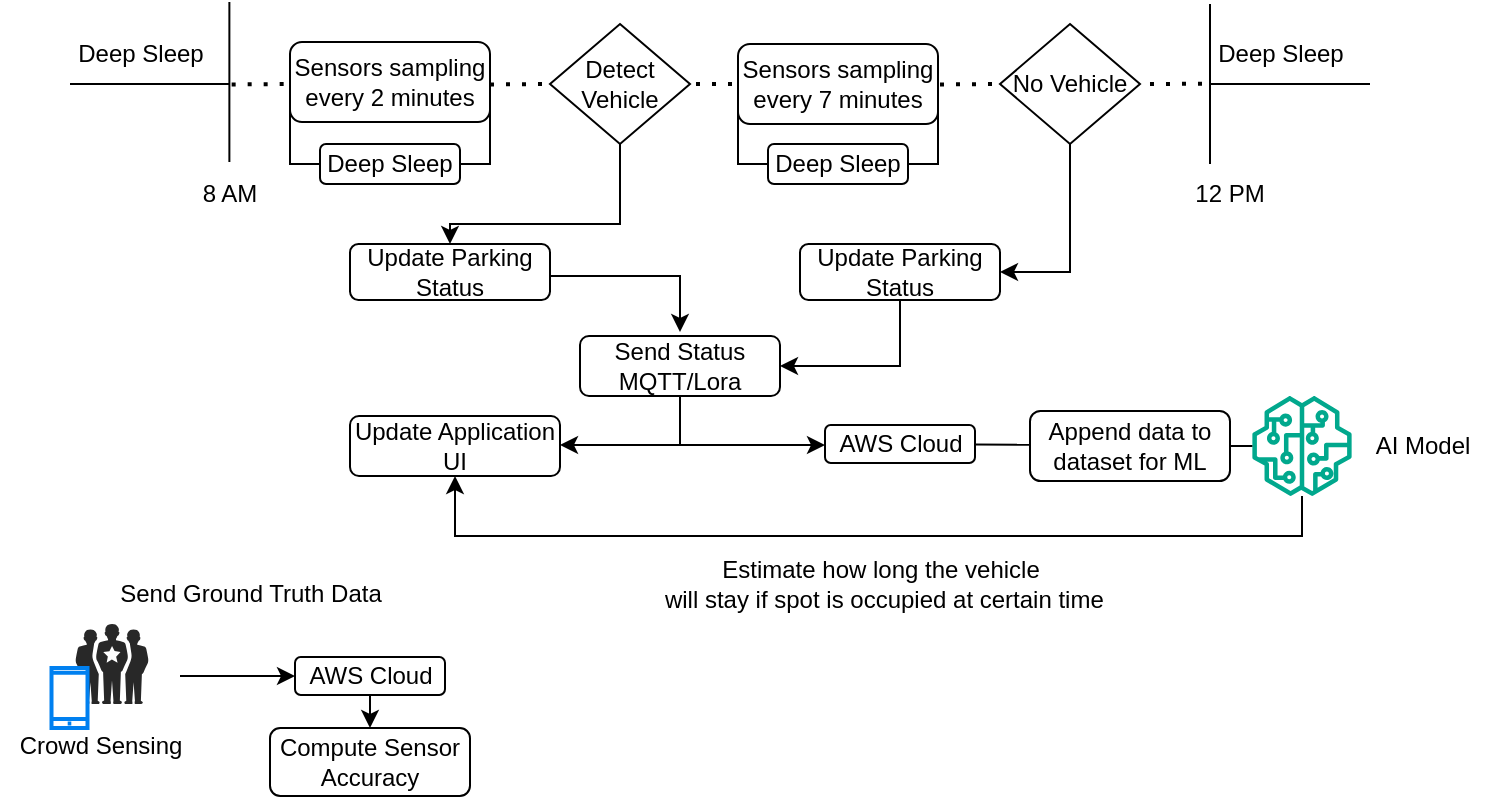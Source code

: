 <mxfile version="27.0.9">
  <diagram name="Page-1" id="e-z9nLv3pO0rpAB532YU">
    <mxGraphModel dx="1439" dy="806" grid="1" gridSize="10" guides="1" tooltips="1" connect="1" arrows="1" fold="1" page="1" pageScale="1" pageWidth="827" pageHeight="583" math="0" shadow="0">
      <root>
        <mxCell id="0" />
        <mxCell id="1" parent="0" />
        <mxCell id="AnqzvPy46hdwWQv9rYoD-1" value="" style="endArrow=none;html=1;rounded=0;" parent="1" edge="1">
          <mxGeometry width="50" height="50" relative="1" as="geometry">
            <mxPoint x="63" y="134" as="sourcePoint" />
            <mxPoint x="143" y="134" as="targetPoint" />
          </mxGeometry>
        </mxCell>
        <mxCell id="AnqzvPy46hdwWQv9rYoD-2" value="Deep Sleep" style="text;html=1;align=center;verticalAlign=middle;resizable=0;points=[];autosize=1;strokeColor=none;fillColor=none;" parent="1" vertex="1">
          <mxGeometry x="53" y="104" width="90" height="30" as="geometry" />
        </mxCell>
        <mxCell id="AnqzvPy46hdwWQv9rYoD-5" value="8 AM" style="text;html=1;align=center;verticalAlign=middle;whiteSpace=wrap;rounded=0;" parent="1" vertex="1">
          <mxGeometry x="113" y="174" width="60" height="30" as="geometry" />
        </mxCell>
        <mxCell id="AnqzvPy46hdwWQv9rYoD-6" value="Sensors sampling every 2 minutes" style="rounded=1;whiteSpace=wrap;html=1;" parent="1" vertex="1">
          <mxGeometry x="173" y="113" width="100" height="40" as="geometry" />
        </mxCell>
        <mxCell id="AnqzvPy46hdwWQv9rYoD-7" value="" style="endArrow=none;dashed=1;html=1;dashPattern=1 3;strokeWidth=2;rounded=0;exitX=0.987;exitY=0.974;exitDx=0;exitDy=0;exitPerimeter=0;entryX=0;entryY=0.5;entryDx=0;entryDy=0;" parent="1" edge="1">
          <mxGeometry width="50" height="50" relative="1" as="geometry">
            <mxPoint x="143.83" y="134.22" as="sourcePoint" />
            <mxPoint x="175" y="134" as="targetPoint" />
          </mxGeometry>
        </mxCell>
        <mxCell id="AnqzvPy46hdwWQv9rYoD-8" value="Detect &lt;br&gt;Vehicle" style="rhombus;whiteSpace=wrap;html=1;" parent="1" vertex="1">
          <mxGeometry x="303" y="104" width="70" height="60" as="geometry" />
        </mxCell>
        <mxCell id="AnqzvPy46hdwWQv9rYoD-9" value="" style="endArrow=none;dashed=1;html=1;dashPattern=1 3;strokeWidth=2;rounded=0;exitX=0.987;exitY=0.974;exitDx=0;exitDy=0;exitPerimeter=0;entryX=0;entryY=0.5;entryDx=0;entryDy=0;" parent="1" edge="1">
          <mxGeometry width="50" height="50" relative="1" as="geometry">
            <mxPoint x="273" y="134.22" as="sourcePoint" />
            <mxPoint x="304.17" y="134" as="targetPoint" />
          </mxGeometry>
        </mxCell>
        <mxCell id="AnqzvPy46hdwWQv9rYoD-10" value="Sensors sampling every 7 minutes" style="rounded=1;whiteSpace=wrap;html=1;" parent="1" vertex="1">
          <mxGeometry x="397" y="114" width="100" height="40" as="geometry" />
        </mxCell>
        <mxCell id="AnqzvPy46hdwWQv9rYoD-11" value="" style="endArrow=none;dashed=1;html=1;dashPattern=1 3;strokeWidth=2;rounded=0;entryX=0;entryY=0.5;entryDx=0;entryDy=0;" parent="1" edge="1">
          <mxGeometry width="50" height="50" relative="1" as="geometry">
            <mxPoint x="376" y="134" as="sourcePoint" />
            <mxPoint x="400.0" y="134" as="targetPoint" />
          </mxGeometry>
        </mxCell>
        <mxCell id="AnqzvPy46hdwWQv9rYoD-14" value="Deep Sleep" style="rounded=1;whiteSpace=wrap;html=1;" parent="1" vertex="1">
          <mxGeometry x="188" y="164" width="70" height="20" as="geometry" />
        </mxCell>
        <mxCell id="AnqzvPy46hdwWQv9rYoD-18" value="" style="endArrow=none;html=1;rounded=0;exitX=0;exitY=0.5;exitDx=0;exitDy=0;entryX=0;entryY=0.5;entryDx=0;entryDy=0;" parent="1" source="AnqzvPy46hdwWQv9rYoD-6" target="AnqzvPy46hdwWQv9rYoD-14" edge="1">
          <mxGeometry width="50" height="50" relative="1" as="geometry">
            <mxPoint x="373" y="154" as="sourcePoint" />
            <mxPoint x="423" y="104" as="targetPoint" />
            <Array as="points">
              <mxPoint x="173" y="174" />
            </Array>
          </mxGeometry>
        </mxCell>
        <mxCell id="AnqzvPy46hdwWQv9rYoD-19" value="" style="endArrow=none;html=1;rounded=0;exitX=1;exitY=0.5;exitDx=0;exitDy=0;entryX=1;entryY=0.5;entryDx=0;entryDy=0;" parent="1" source="AnqzvPy46hdwWQv9rYoD-14" target="AnqzvPy46hdwWQv9rYoD-6" edge="1">
          <mxGeometry width="50" height="50" relative="1" as="geometry">
            <mxPoint x="288" y="185" as="sourcePoint" />
            <mxPoint x="303" y="226" as="targetPoint" />
            <Array as="points">
              <mxPoint x="273" y="174" />
            </Array>
          </mxGeometry>
        </mxCell>
        <mxCell id="AnqzvPy46hdwWQv9rYoD-20" value="Deep Sleep" style="rounded=1;whiteSpace=wrap;html=1;" parent="1" vertex="1">
          <mxGeometry x="412" y="164" width="70" height="20" as="geometry" />
        </mxCell>
        <mxCell id="AnqzvPy46hdwWQv9rYoD-21" value="" style="endArrow=none;html=1;rounded=0;exitX=0;exitY=0.5;exitDx=0;exitDy=0;entryX=0;entryY=0.5;entryDx=0;entryDy=0;" parent="1" target="AnqzvPy46hdwWQv9rYoD-20" edge="1">
          <mxGeometry width="50" height="50" relative="1" as="geometry">
            <mxPoint x="397" y="133" as="sourcePoint" />
            <mxPoint x="647" y="104" as="targetPoint" />
            <Array as="points">
              <mxPoint x="397" y="174" />
            </Array>
          </mxGeometry>
        </mxCell>
        <mxCell id="AnqzvPy46hdwWQv9rYoD-22" value="" style="endArrow=none;html=1;rounded=0;exitX=1;exitY=0.5;exitDx=0;exitDy=0;entryX=1;entryY=0.5;entryDx=0;entryDy=0;" parent="1" source="AnqzvPy46hdwWQv9rYoD-20" edge="1">
          <mxGeometry width="50" height="50" relative="1" as="geometry">
            <mxPoint x="512" y="185" as="sourcePoint" />
            <mxPoint x="497" y="133" as="targetPoint" />
            <Array as="points">
              <mxPoint x="497" y="174" />
            </Array>
          </mxGeometry>
        </mxCell>
        <mxCell id="AnqzvPy46hdwWQv9rYoD-27" style="edgeStyle=orthogonalEdgeStyle;rounded=0;orthogonalLoop=1;jettySize=auto;html=1;exitX=1;exitY=0.5;exitDx=0;exitDy=0;entryX=0.5;entryY=0;entryDx=0;entryDy=0;" parent="1" edge="1">
          <mxGeometry relative="1" as="geometry">
            <mxPoint x="303" y="229.0" as="sourcePoint" />
            <mxPoint x="368" y="258" as="targetPoint" />
            <Array as="points">
              <mxPoint x="303" y="230" />
              <mxPoint x="368" y="230" />
            </Array>
          </mxGeometry>
        </mxCell>
        <mxCell id="AnqzvPy46hdwWQv9rYoD-23" value="Update Parking Status" style="rounded=1;whiteSpace=wrap;html=1;" parent="1" vertex="1">
          <mxGeometry x="203" y="214" width="100" height="28" as="geometry" />
        </mxCell>
        <mxCell id="AnqzvPy46hdwWQv9rYoD-25" value="" style="endArrow=classic;html=1;rounded=0;exitX=0.5;exitY=1;exitDx=0;exitDy=0;entryX=0.5;entryY=0;entryDx=0;entryDy=0;" parent="1" source="AnqzvPy46hdwWQv9rYoD-8" target="AnqzvPy46hdwWQv9rYoD-23" edge="1">
          <mxGeometry width="50" height="50" relative="1" as="geometry">
            <mxPoint x="373" y="154" as="sourcePoint" />
            <mxPoint x="423" y="104" as="targetPoint" />
            <Array as="points">
              <mxPoint x="338" y="204" />
              <mxPoint x="253" y="204" />
            </Array>
          </mxGeometry>
        </mxCell>
        <mxCell id="AnqzvPy46hdwWQv9rYoD-31" style="edgeStyle=orthogonalEdgeStyle;rounded=0;orthogonalLoop=1;jettySize=auto;html=1;exitX=0.5;exitY=1;exitDx=0;exitDy=0;entryX=1;entryY=0.5;entryDx=0;entryDy=0;" parent="1" target="AnqzvPy46hdwWQv9rYoD-30" edge="1">
          <mxGeometry relative="1" as="geometry">
            <mxPoint x="368" y="286" as="sourcePoint" />
            <mxPoint x="308" y="312" as="targetPoint" />
            <Array as="points">
              <mxPoint x="368" y="314.5" />
              <mxPoint x="308" y="314.5" />
            </Array>
          </mxGeometry>
        </mxCell>
        <mxCell id="AnqzvPy46hdwWQv9rYoD-33" style="edgeStyle=orthogonalEdgeStyle;rounded=0;orthogonalLoop=1;jettySize=auto;html=1;exitX=0.5;exitY=1;exitDx=0;exitDy=0;entryX=0;entryY=0.5;entryDx=0;entryDy=0;" parent="1" target="AnqzvPy46hdwWQv9rYoD-56" edge="1">
          <mxGeometry relative="1" as="geometry">
            <mxPoint x="368" y="291" as="sourcePoint" />
            <mxPoint x="440.5" y="315" as="targetPoint" />
            <Array as="points">
              <mxPoint x="368" y="314.5" />
              <mxPoint x="441" y="314.5" />
            </Array>
          </mxGeometry>
        </mxCell>
        <mxCell id="AnqzvPy46hdwWQv9rYoD-26" value="Send Status MQTT/Lora" style="rounded=1;whiteSpace=wrap;html=1;" parent="1" vertex="1">
          <mxGeometry x="318" y="260" width="100" height="30" as="geometry" />
        </mxCell>
        <mxCell id="AnqzvPy46hdwWQv9rYoD-30" value="Update Application UI" style="rounded=1;whiteSpace=wrap;html=1;" parent="1" vertex="1">
          <mxGeometry x="203" y="300" width="105" height="30" as="geometry" />
        </mxCell>
        <mxCell id="AnqzvPy46hdwWQv9rYoD-32" value="Append data to dataset for ML" style="rounded=1;whiteSpace=wrap;html=1;" parent="1" vertex="1">
          <mxGeometry x="543" y="297.5" width="100" height="35" as="geometry" />
        </mxCell>
        <mxCell id="AnqzvPy46hdwWQv9rYoD-34" value="" style="endArrow=none;html=1;rounded=0;" parent="1" edge="1">
          <mxGeometry width="50" height="50" relative="1" as="geometry">
            <mxPoint x="633" y="134" as="sourcePoint" />
            <mxPoint x="713" y="134" as="targetPoint" />
          </mxGeometry>
        </mxCell>
        <mxCell id="AnqzvPy46hdwWQv9rYoD-35" value="Deep Sleep" style="text;html=1;align=center;verticalAlign=middle;resizable=0;points=[];autosize=1;strokeColor=none;fillColor=none;" parent="1" vertex="1">
          <mxGeometry x="623" y="104" width="90" height="30" as="geometry" />
        </mxCell>
        <mxCell id="AnqzvPy46hdwWQv9rYoD-38" value="" style="endArrow=none;html=1;rounded=0;" parent="1" edge="1">
          <mxGeometry width="50" height="50" relative="1" as="geometry">
            <mxPoint x="633" y="174" as="sourcePoint" />
            <mxPoint x="633" y="94" as="targetPoint" />
          </mxGeometry>
        </mxCell>
        <mxCell id="AnqzvPy46hdwWQv9rYoD-40" value="" style="endArrow=none;dashed=1;html=1;dashPattern=1 3;strokeWidth=2;rounded=0;exitX=0.987;exitY=0.974;exitDx=0;exitDy=0;exitPerimeter=0;entryX=0;entryY=0.5;entryDx=0;entryDy=0;" parent="1" edge="1">
          <mxGeometry width="50" height="50" relative="1" as="geometry">
            <mxPoint x="603" y="134.04" as="sourcePoint" />
            <mxPoint x="634.17" y="133.82" as="targetPoint" />
          </mxGeometry>
        </mxCell>
        <mxCell id="AnqzvPy46hdwWQv9rYoD-41" value="12 PM" style="text;html=1;align=center;verticalAlign=middle;whiteSpace=wrap;rounded=0;" parent="1" vertex="1">
          <mxGeometry x="613" y="174" width="60" height="30" as="geometry" />
        </mxCell>
        <mxCell id="AnqzvPy46hdwWQv9rYoD-42" value="No Vehicle" style="rhombus;whiteSpace=wrap;html=1;" parent="1" vertex="1">
          <mxGeometry x="528" y="104" width="70" height="60" as="geometry" />
        </mxCell>
        <mxCell id="AnqzvPy46hdwWQv9rYoD-43" value="" style="endArrow=none;dashed=1;html=1;dashPattern=1 3;strokeWidth=2;rounded=0;exitX=0.987;exitY=0.974;exitDx=0;exitDy=0;exitPerimeter=0;entryX=0;entryY=0.5;entryDx=0;entryDy=0;" parent="1" edge="1">
          <mxGeometry width="50" height="50" relative="1" as="geometry">
            <mxPoint x="498" y="134.22" as="sourcePoint" />
            <mxPoint x="529.17" y="134" as="targetPoint" />
          </mxGeometry>
        </mxCell>
        <mxCell id="AnqzvPy46hdwWQv9rYoD-44" value="Update Parking Status" style="rounded=1;whiteSpace=wrap;html=1;" parent="1" vertex="1">
          <mxGeometry x="428" y="214" width="100" height="28" as="geometry" />
        </mxCell>
        <mxCell id="AnqzvPy46hdwWQv9rYoD-45" value="" style="endArrow=classic;html=1;rounded=0;exitX=0.5;exitY=1;exitDx=0;exitDy=0;entryX=1;entryY=0.5;entryDx=0;entryDy=0;" parent="1" source="AnqzvPy46hdwWQv9rYoD-42" target="AnqzvPy46hdwWQv9rYoD-44" edge="1">
          <mxGeometry width="50" height="50" relative="1" as="geometry">
            <mxPoint x="598" y="154" as="sourcePoint" />
            <mxPoint x="648" y="104" as="targetPoint" />
            <Array as="points">
              <mxPoint x="563" y="228" />
            </Array>
          </mxGeometry>
        </mxCell>
        <mxCell id="AnqzvPy46hdwWQv9rYoD-46" style="edgeStyle=orthogonalEdgeStyle;rounded=0;orthogonalLoop=1;jettySize=auto;html=1;exitX=0.5;exitY=1;exitDx=0;exitDy=0;entryX=1;entryY=0.5;entryDx=0;entryDy=0;" parent="1" source="AnqzvPy46hdwWQv9rYoD-44" target="AnqzvPy46hdwWQv9rYoD-26" edge="1">
          <mxGeometry relative="1" as="geometry">
            <mxPoint x="512" y="271" as="sourcePoint" />
            <mxPoint x="577" y="300.0" as="targetPoint" />
            <Array as="points">
              <mxPoint x="478" y="275" />
            </Array>
          </mxGeometry>
        </mxCell>
        <mxCell id="AnqzvPy46hdwWQv9rYoD-47" value="" style="endArrow=none;html=1;rounded=0;" parent="1" edge="1">
          <mxGeometry width="50" height="50" relative="1" as="geometry">
            <mxPoint x="142.69" y="173" as="sourcePoint" />
            <mxPoint x="142.69" y="93" as="targetPoint" />
          </mxGeometry>
        </mxCell>
        <mxCell id="AnqzvPy46hdwWQv9rYoD-53" style="edgeStyle=orthogonalEdgeStyle;rounded=0;orthogonalLoop=1;jettySize=auto;html=1;entryX=0.5;entryY=1;entryDx=0;entryDy=0;" parent="1" source="AnqzvPy46hdwWQv9rYoD-48" target="AnqzvPy46hdwWQv9rYoD-30" edge="1">
          <mxGeometry relative="1" as="geometry">
            <Array as="points">
              <mxPoint x="679" y="360" />
              <mxPoint x="255" y="360" />
            </Array>
          </mxGeometry>
        </mxCell>
        <mxCell id="AnqzvPy46hdwWQv9rYoD-48" value="" style="sketch=0;outlineConnect=0;fontColor=#232F3E;gradientColor=none;fillColor=#01A88D;strokeColor=none;dashed=0;verticalLabelPosition=bottom;verticalAlign=top;align=center;html=1;fontSize=12;fontStyle=0;aspect=fixed;pointerEvents=1;shape=mxgraph.aws4.sagemaker_model;" parent="1" vertex="1">
          <mxGeometry x="654" y="290" width="50" height="50" as="geometry" />
        </mxCell>
        <mxCell id="AnqzvPy46hdwWQv9rYoD-49" value="" style="endArrow=none;html=1;rounded=0;exitX=1;exitY=0.5;exitDx=0;exitDy=0;" parent="1" source="AnqzvPy46hdwWQv9rYoD-32" target="AnqzvPy46hdwWQv9rYoD-48" edge="1">
          <mxGeometry width="50" height="50" relative="1" as="geometry">
            <mxPoint x="524" y="240" as="sourcePoint" />
            <mxPoint x="574" y="190" as="targetPoint" />
          </mxGeometry>
        </mxCell>
        <mxCell id="AnqzvPy46hdwWQv9rYoD-50" value="AI Model" style="text;html=1;align=center;verticalAlign=middle;resizable=0;points=[];autosize=1;strokeColor=none;fillColor=none;" parent="1" vertex="1">
          <mxGeometry x="704" y="300" width="70" height="30" as="geometry" />
        </mxCell>
        <mxCell id="AnqzvPy46hdwWQv9rYoD-54" value="Estimate how long the vehicle&lt;br&gt;&amp;nbsp;will stay if spot is occupied at certain time" style="text;html=1;align=center;verticalAlign=middle;resizable=0;points=[];autosize=1;strokeColor=none;fillColor=none;flipH=0;flipV=1;" parent="1" vertex="1">
          <mxGeometry x="343" y="364" width="250" height="40" as="geometry" />
        </mxCell>
        <mxCell id="AnqzvPy46hdwWQv9rYoD-56" value="AWS Cloud" style="rounded=1;whiteSpace=wrap;html=1;" parent="1" vertex="1">
          <mxGeometry x="440.5" y="304.5" width="75" height="19" as="geometry" />
        </mxCell>
        <mxCell id="AnqzvPy46hdwWQv9rYoD-58" value="" style="endArrow=none;html=1;rounded=0;exitX=1.001;exitY=0.516;exitDx=0;exitDy=0;entryX=0.004;entryY=0.482;entryDx=0;entryDy=0;entryPerimeter=0;exitPerimeter=0;" parent="1" source="AnqzvPy46hdwWQv9rYoD-56" target="AnqzvPy46hdwWQv9rYoD-32" edge="1">
          <mxGeometry width="50" height="50" relative="1" as="geometry">
            <mxPoint x="453" y="334" as="sourcePoint" />
            <mxPoint x="503" y="284" as="targetPoint" />
            <Array as="points" />
          </mxGeometry>
        </mxCell>
        <mxCell id="AnqzvPy46hdwWQv9rYoD-68" value="Send Ground Truth Data" style="text;html=1;align=center;verticalAlign=middle;resizable=0;points=[];autosize=1;strokeColor=none;fillColor=none;" parent="1" vertex="1">
          <mxGeometry x="78" y="374" width="150" height="30" as="geometry" />
        </mxCell>
        <mxCell id="AnqzvPy46hdwWQv9rYoD-72" value="Crowd Sensing" style="text;html=1;align=center;verticalAlign=middle;resizable=0;points=[];autosize=1;strokeColor=none;fillColor=none;" parent="1" vertex="1">
          <mxGeometry x="28" y="450" width="100" height="30" as="geometry" />
        </mxCell>
        <mxCell id="AnqzvPy46hdwWQv9rYoD-73" value="" style="group" parent="1" connectable="0" vertex="1">
          <mxGeometry x="53.75" y="404" width="48.5" height="52" as="geometry" />
        </mxCell>
        <mxCell id="AnqzvPy46hdwWQv9rYoD-74" value="" style="verticalLabelPosition=bottom;sketch=0;html=1;fillColor=#282828;strokeColor=none;verticalAlign=top;pointerEvents=1;align=center;shape=mxgraph.cisco_safe.people_places_things_icons.icon1;" parent="AnqzvPy46hdwWQv9rYoD-73" vertex="1">
          <mxGeometry x="12" width="36.5" height="40" as="geometry" />
        </mxCell>
        <mxCell id="AnqzvPy46hdwWQv9rYoD-75" value="" style="html=1;verticalLabelPosition=bottom;align=center;labelBackgroundColor=#ffffff;verticalAlign=top;strokeWidth=2;strokeColor=#0080F0;shadow=0;dashed=0;shape=mxgraph.ios7.icons.smartphone;" parent="AnqzvPy46hdwWQv9rYoD-73" vertex="1">
          <mxGeometry y="22" width="18" height="30" as="geometry" />
        </mxCell>
        <mxCell id="AnqzvPy46hdwWQv9rYoD-78" style="edgeStyle=orthogonalEdgeStyle;rounded=0;orthogonalLoop=1;jettySize=auto;html=1;exitX=0.5;exitY=1;exitDx=0;exitDy=0;entryX=0.5;entryY=0;entryDx=0;entryDy=0;" parent="1" source="AnqzvPy46hdwWQv9rYoD-76" target="AnqzvPy46hdwWQv9rYoD-77" edge="1">
          <mxGeometry relative="1" as="geometry" />
        </mxCell>
        <mxCell id="AnqzvPy46hdwWQv9rYoD-76" value="AWS Cloud" style="rounded=1;whiteSpace=wrap;html=1;" parent="1" vertex="1">
          <mxGeometry x="175.5" y="420.5" width="75" height="19" as="geometry" />
        </mxCell>
        <mxCell id="AnqzvPy46hdwWQv9rYoD-77" value="Compute Sensor Accuracy" style="rounded=1;whiteSpace=wrap;html=1;" parent="1" vertex="1">
          <mxGeometry x="163" y="456" width="100" height="34" as="geometry" />
        </mxCell>
        <mxCell id="AnqzvPy46hdwWQv9rYoD-79" value="" style="endArrow=classic;html=1;rounded=0;entryX=0;entryY=0.5;entryDx=0;entryDy=0;" parent="1" target="AnqzvPy46hdwWQv9rYoD-76" edge="1">
          <mxGeometry width="50" height="50" relative="1" as="geometry">
            <mxPoint x="118" y="430" as="sourcePoint" />
            <mxPoint x="308" y="260" as="targetPoint" />
          </mxGeometry>
        </mxCell>
      </root>
    </mxGraphModel>
  </diagram>
</mxfile>
